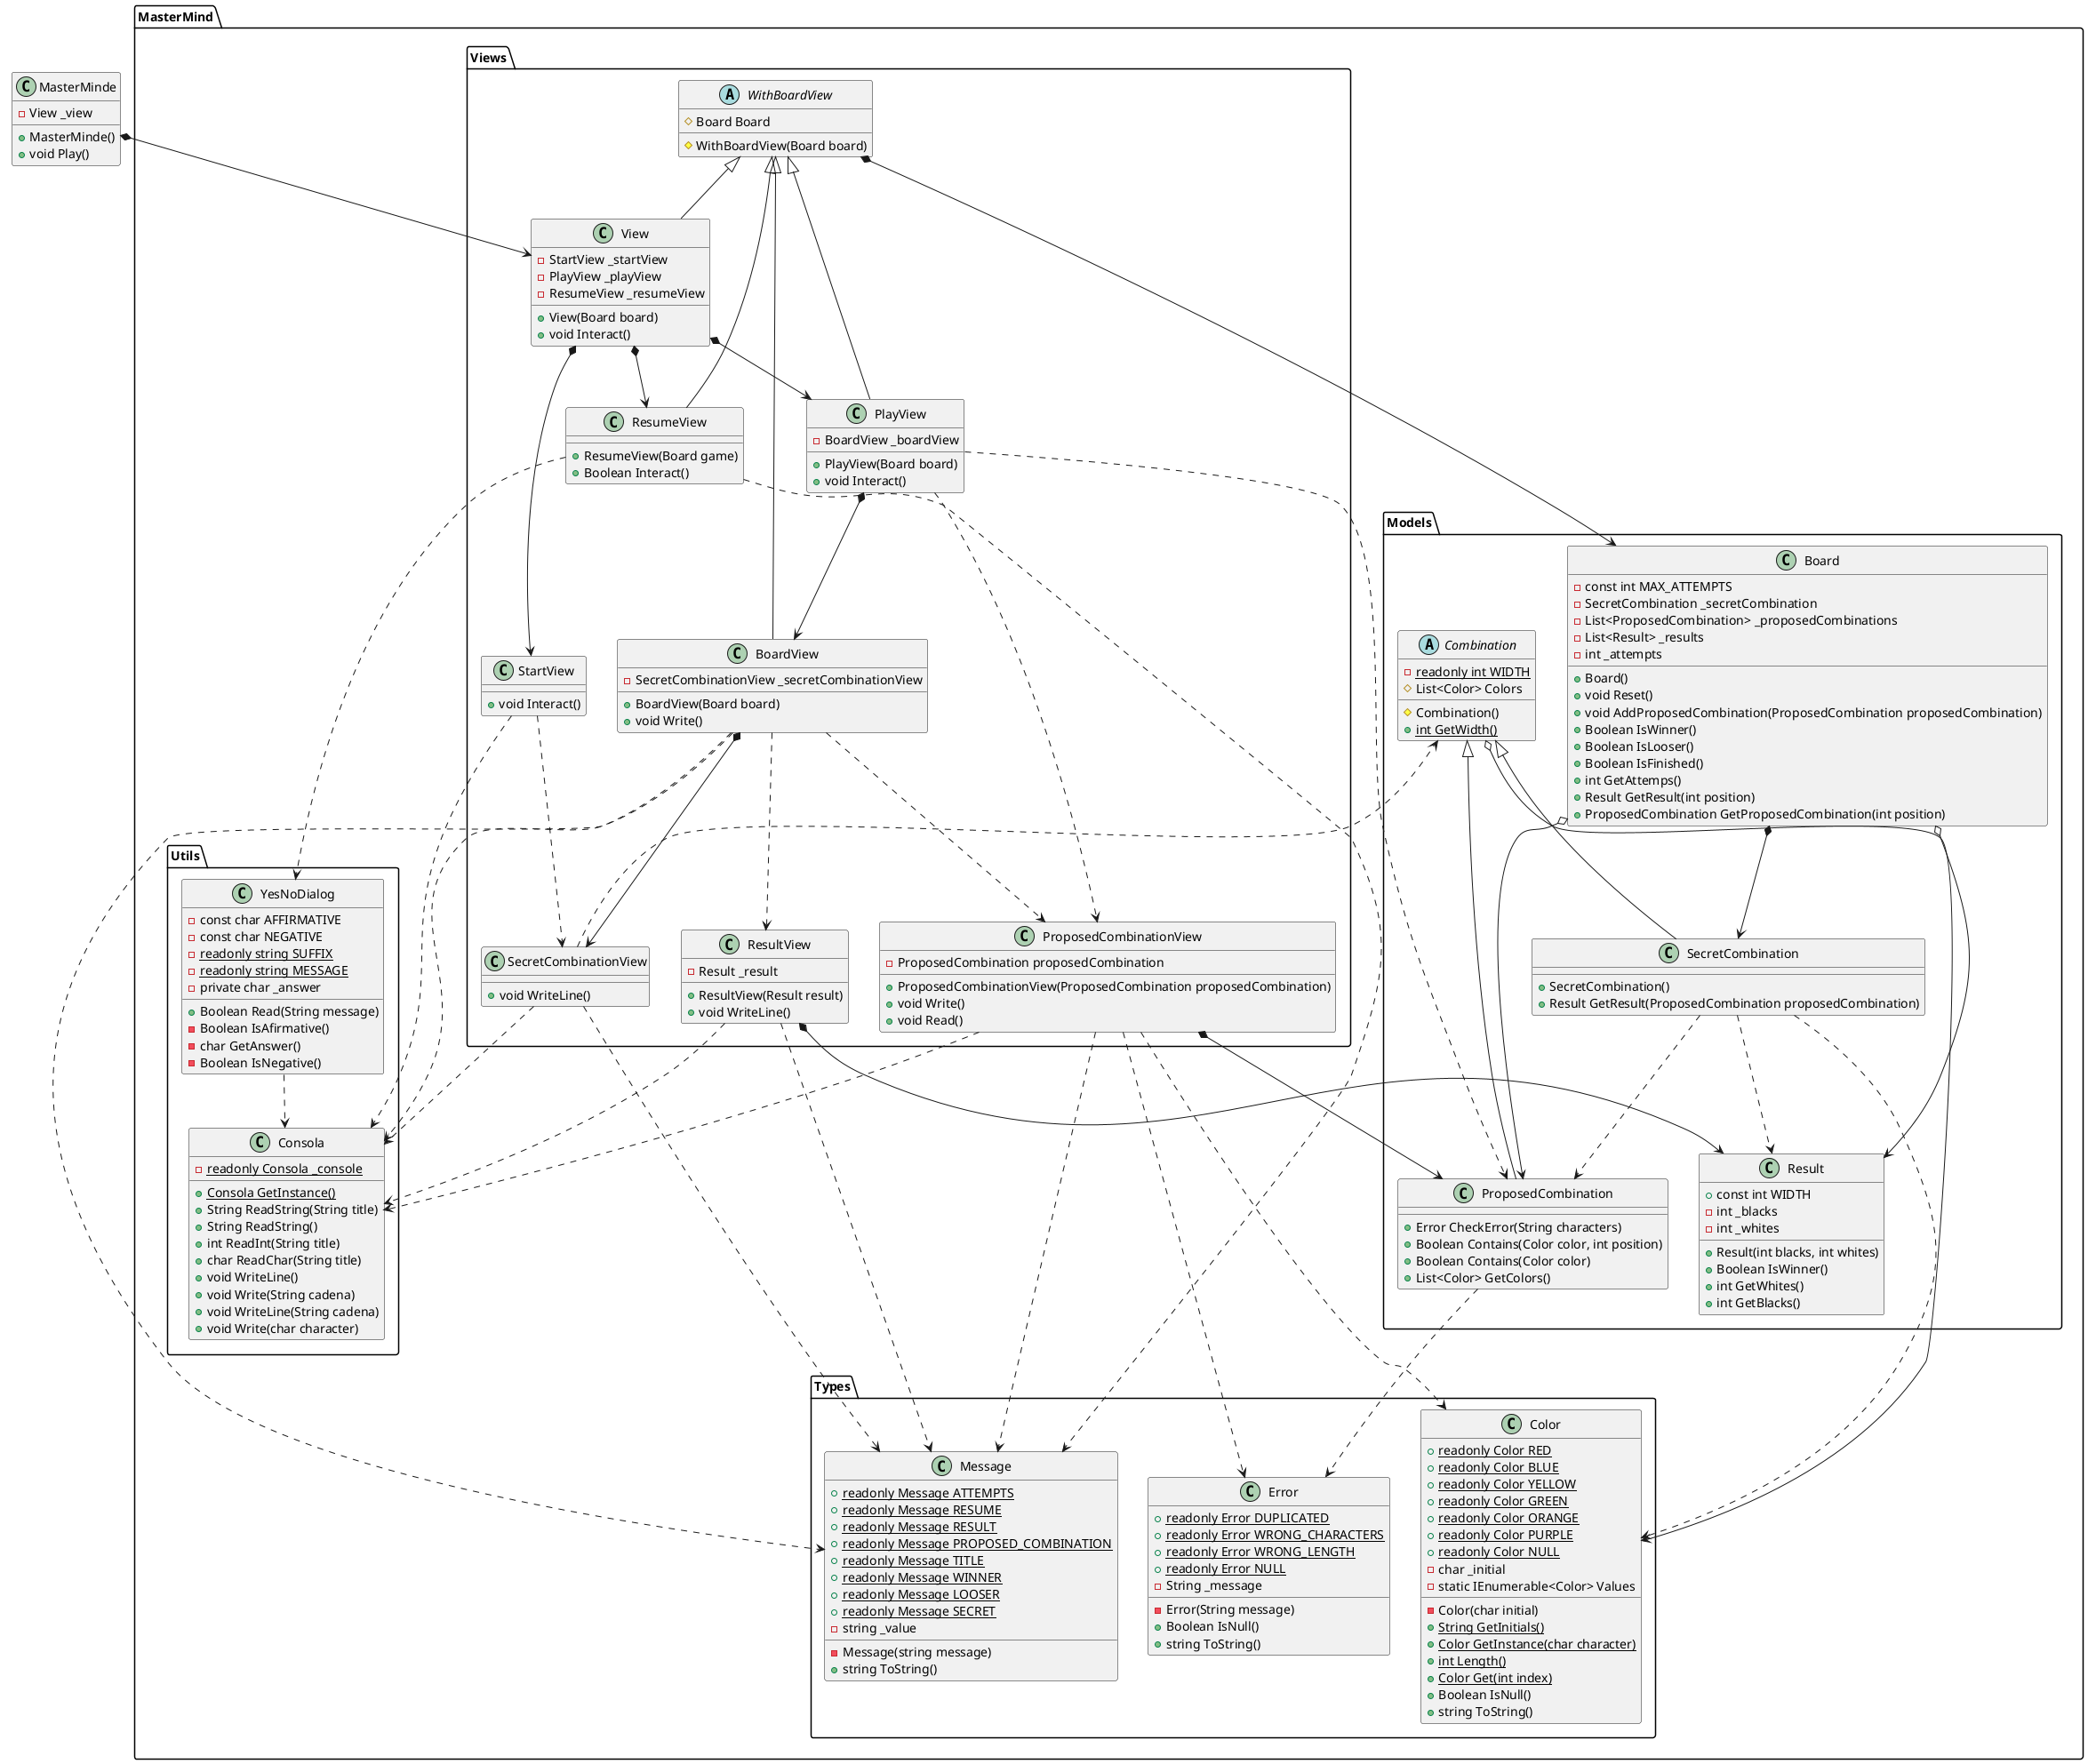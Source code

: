 @startuml

class MasterMinde {
    - View _view

    + MasterMinde()
    + void Play()
}

package MasterMind.Models {

    class Board {
        - const int MAX_ATTEMPTS
        - SecretCombination _secretCombination
        - List<ProposedCombination> _proposedCombinations
        - List<Result> _results
        - int _attempts

        + Board()
        + void Reset()
        + void AddProposedCombination(ProposedCombination proposedCombination)
        + Boolean IsWinner()
        + Boolean IsLooser()
        + Boolean IsFinished()
        + int GetAttemps()
        + Result GetResult(int position)
        + ProposedCombination GetProposedCombination(int position)
    }

    abstract class Combination {
        - {static} readonly int WIDTH
        # List<Color> Colors

        # Combination()
        + {static} int GetWidth()
    }

    class ProposedCombination {
        + Error CheckError(String characters)
        + Boolean Contains(Color color, int position)
        + Boolean Contains(Color color)
        + List<Color> GetColors()
    }

    class Result {
        + const int WIDTH
        - int _blacks
        - int _whites

        + Result(int blacks, int whites)
        + Boolean IsWinner()
        + int GetWhites()
        + int GetBlacks()
    }

    class SecretCombination {
        + SecretCombination()
        + Result GetResult(ProposedCombination proposedCombination)
    }

}

package MasterMind.Utils {

    class Consola {
        - {static} readonly Consola _console

        + {static} Consola GetInstance()
        + String ReadString(String title)
        + String ReadString()
        + int ReadInt(String title)
        + char ReadChar(String title)
        + void WriteLine()
        + void Write(String cadena)
        + void WriteLine(String cadena)
        + void Write(char character)
    }

    class YesNoDialog {
        - const char AFFIRMATIVE
        - const char NEGATIVE
        - {static} readonly string SUFFIX
        - {static} readonly string MESSAGE
        - private char _answer

        + Boolean Read(String message)
        - Boolean IsAfirmative()
        - char GetAnswer()
        - Boolean IsNegative()
    }

}

package MasterMind.Types {

    class Color {
        + {static} readonly Color RED
        + {static} readonly Color BLUE
        + {static} readonly Color YELLOW
        + {static} readonly Color GREEN
        + {static} readonly Color ORANGE
        + {static} readonly Color PURPLE
        + {static} readonly Color NULL
        - char _initial
        - static IEnumerable<Color> Values

        - Color(char initial)
        + {static} String GetInitials()
        + {static} Color GetInstance(char character)
        + {static} int Length()
        + {static} Color Get(int index)
        + Boolean IsNull()
        + string ToString()
    }

    class Error {
        + {static} readonly Error DUPLICATED
        + {static} readonly Error WRONG_CHARACTERS
        + {static} readonly Error WRONG_LENGTH
        + {static} readonly Error NULL
        - String _message

        - Error(String message)
        + Boolean IsNull()
        + string ToString()
    }

    class Message {
        + {static} readonly Message ATTEMPTS
        + {static} readonly Message RESUME
        + {static} readonly Message RESULT
        + {static} readonly Message PROPOSED_COMBINATION
        + {static} readonly Message TITLE
        + {static} readonly Message WINNER
        + {static} readonly Message LOOSER
        + {static} readonly Message SECRET
        - string _value

        - Message(string message)
        + string ToString()
    }

}

package MasterMind.Views {

    abstract class WithBoardView {
        # Board Board

        # WithBoardView(Board board)
    }

    class View {
        - StartView _startView
        - PlayView _playView
        - ResumeView _resumeView

        + View(Board board)
        + void Interact()
    }

    class StartView {
        + void Interact()
    }

    class SecretCombinationView {
        + void WriteLine()
    }

    class ResumeView {
        + ResumeView(Board game)
        + Boolean Interact()
    }

    class ResultView {
        - Result _result
        + ResultView(Result result)
        + void WriteLine()
    }

    class ProposedCombinationView {
        - ProposedCombination proposedCombination
        + ProposedCombinationView(ProposedCombination proposedCombination)
        + void Write()
        + void Read()
    }

    class PlayView {
        - BoardView _boardView
        + PlayView(Board board)
        + void Interact()
    }

    class BoardView {
        - SecretCombinationView _secretCombinationView
        + BoardView(Board board)
        + void Write()
    }

}

MasterMinde *--> View
WithBoardView <|-- View
WithBoardView <|-- ResumeView
WithBoardView <|-- PlayView
WithBoardView <|-- BoardView
WithBoardView *--> Board

View *--> StartView
View *--> PlayView
View *--> ResumeView

StartView ..> Consola
StartView ..> SecretCombinationView

SecretCombinationView ..> Combination
SecretCombinationView ..> Consola
SecretCombinationView ..> Message

ResumeView ..> YesNoDialog
ResumeView ..> Message

ResultView *--> Result
ResultView ..> Consola
ResultView ..> Message

ProposedCombinationView *--> ProposedCombination
ProposedCombinationView ..> Color
ProposedCombinationView ..> Consola
ProposedCombinationView ..> Error
ProposedCombinationView ..> Message

PlayView *--> BoardView
PlayView ..> ProposedCombination
PlayView ..> ProposedCombinationView

BoardView *--> SecretCombinationView
BoardView ..> Consola
BoardView ..> Message
BoardView ..> ProposedCombinationView
BoardView ..> ResultView

YesNoDialog ..> Consola

Board *--> SecretCombination
Board o--> ProposedCombination
Board o--> Result

Combination o--> Color
Combination <|-- ProposedCombination
Combination <|-- SecretCombination

ProposedCombination ..> Error

SecretCombination ..> Color
SecretCombination ..> ProposedCombination
SecretCombination ..> Result

@enduml
